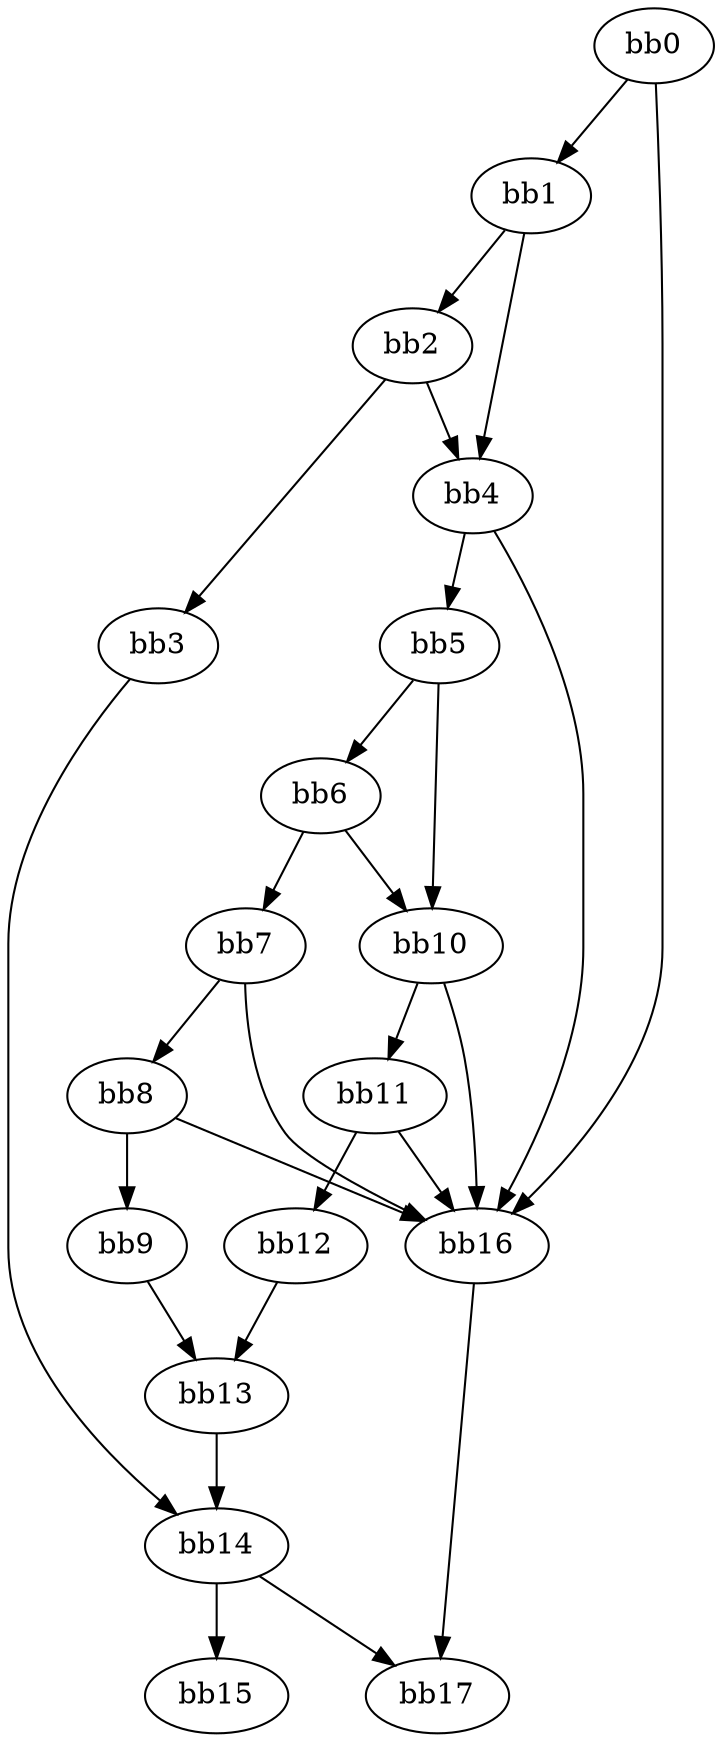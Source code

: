 digraph {
    0 [ label = "bb0\l" ]
    1 [ label = "bb1\l" ]
    2 [ label = "bb2\l" ]
    3 [ label = "bb3\l" ]
    4 [ label = "bb4\l" ]
    5 [ label = "bb5\l" ]
    6 [ label = "bb6\l" ]
    7 [ label = "bb7\l" ]
    8 [ label = "bb8\l" ]
    9 [ label = "bb9\l" ]
    10 [ label = "bb10\l" ]
    11 [ label = "bb11\l" ]
    12 [ label = "bb12\l" ]
    13 [ label = "bb13\l" ]
    14 [ label = "bb14\l" ]
    15 [ label = "bb15\l" ]
    16 [ label = "bb16\l" ]
    17 [ label = "bb17\l" ]
    0 -> 1 [ ]
    0 -> 16 [ ]
    1 -> 2 [ ]
    1 -> 4 [ ]
    2 -> 3 [ ]
    2 -> 4 [ ]
    3 -> 14 [ ]
    4 -> 5 [ ]
    4 -> 16 [ ]
    5 -> 6 [ ]
    5 -> 10 [ ]
    6 -> 7 [ ]
    6 -> 10 [ ]
    7 -> 8 [ ]
    7 -> 16 [ ]
    8 -> 9 [ ]
    8 -> 16 [ ]
    9 -> 13 [ ]
    10 -> 11 [ ]
    10 -> 16 [ ]
    11 -> 12 [ ]
    11 -> 16 [ ]
    12 -> 13 [ ]
    13 -> 14 [ ]
    14 -> 15 [ ]
    14 -> 17 [ ]
    16 -> 17 [ ]
}

